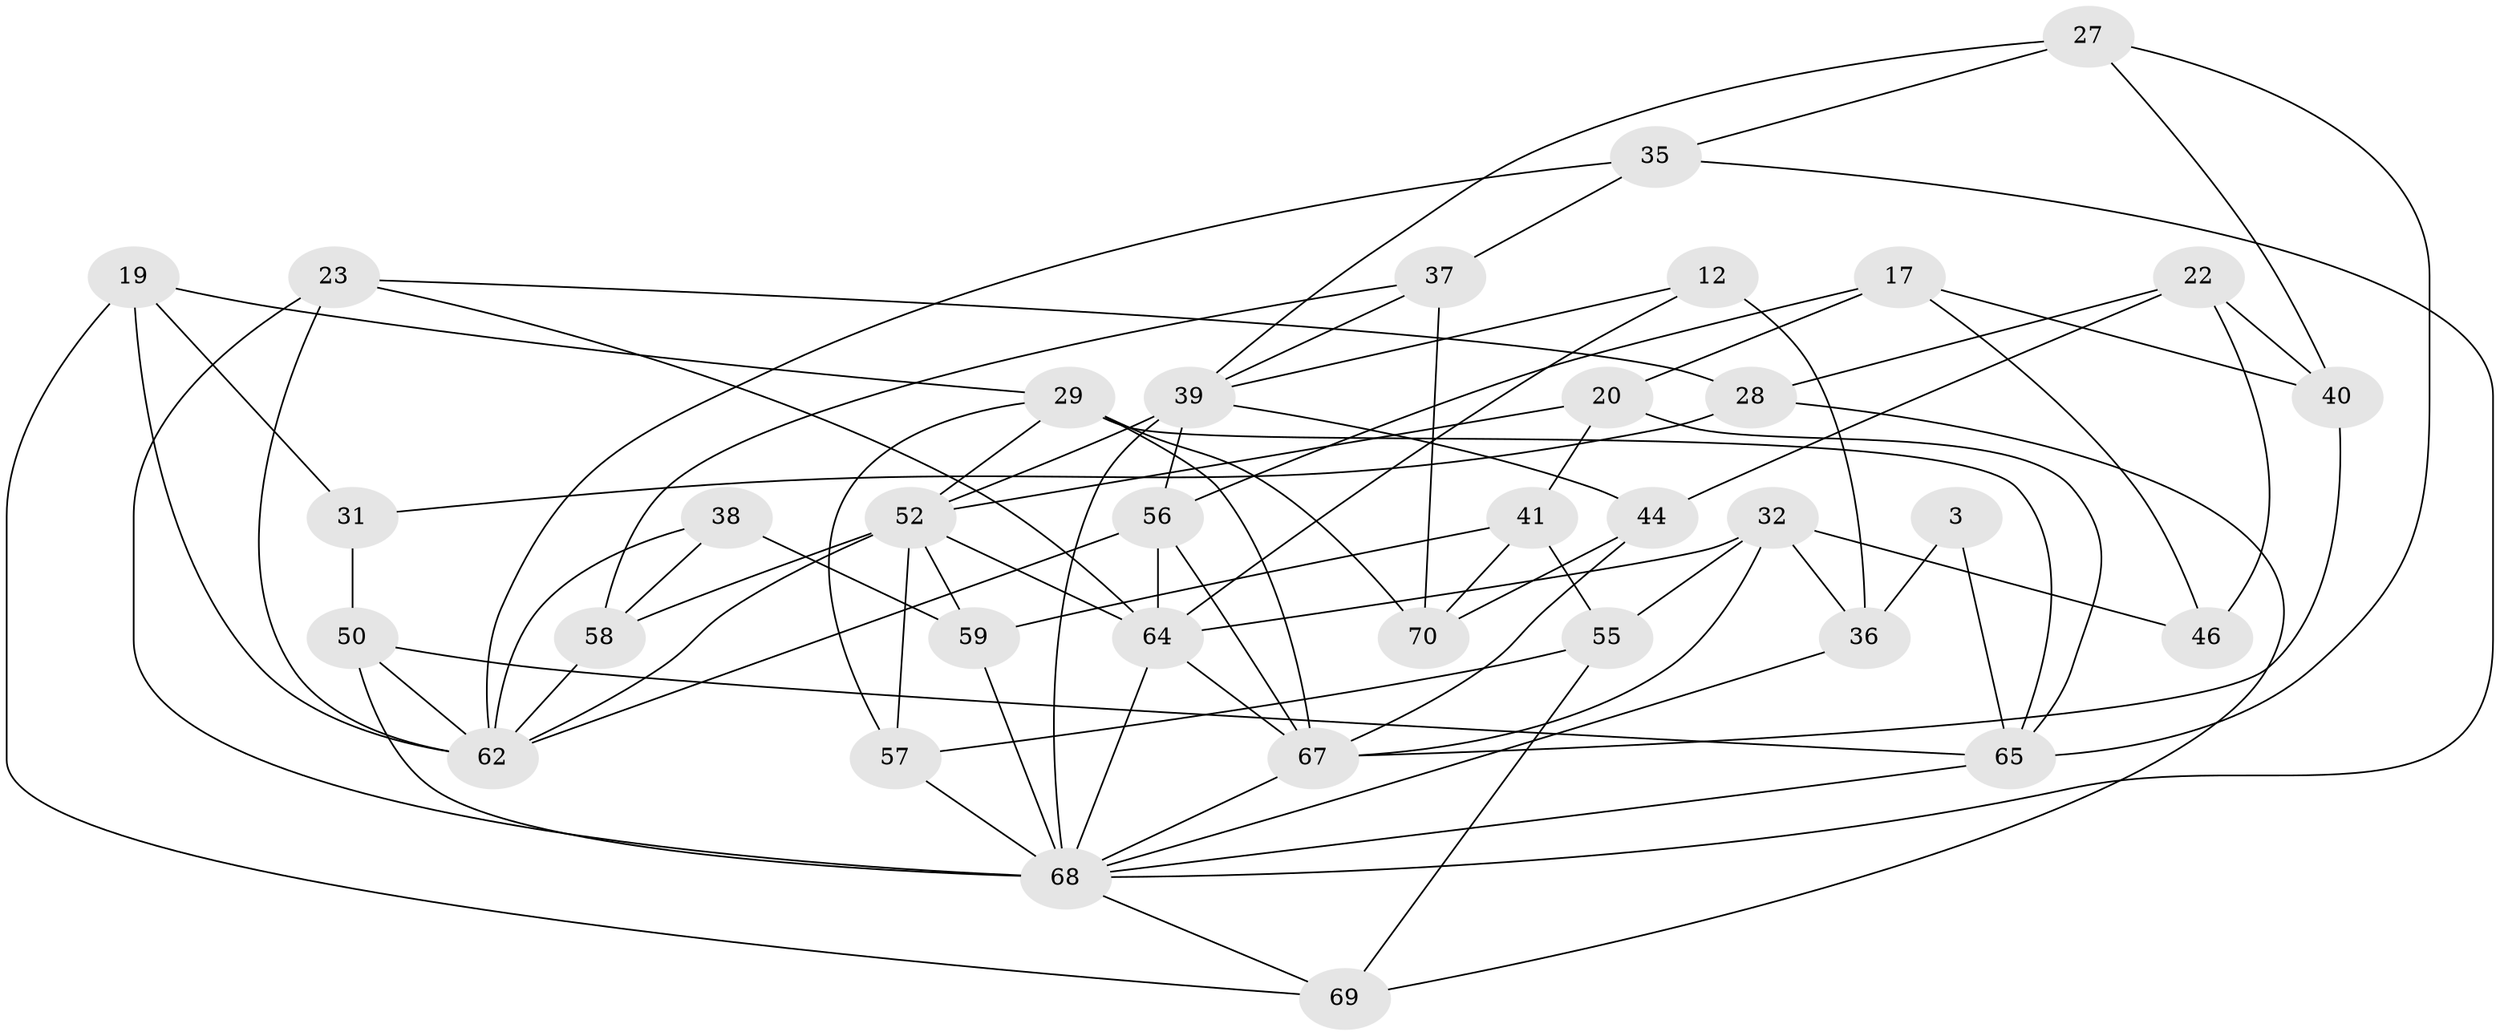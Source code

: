 // original degree distribution, {4: 1.0}
// Generated by graph-tools (version 1.1) at 2025/57/03/09/25 04:57:21]
// undirected, 35 vertices, 82 edges
graph export_dot {
graph [start="1"]
  node [color=gray90,style=filled];
  3;
  12;
  17;
  19;
  20;
  22;
  23 [super="+18"];
  27;
  28;
  29 [super="+10"];
  31;
  32 [super="+25"];
  35;
  36 [super="+33"];
  37;
  38;
  39 [super="+34"];
  40;
  41;
  44;
  46;
  50 [super="+30"];
  52 [super="+49"];
  55;
  56 [super="+2+43"];
  57 [super="+21"];
  58 [super="+15"];
  59;
  62 [super="+61+24"];
  64 [super="+4+42+51"];
  65 [super="+63+45"];
  67 [super="+66+54"];
  68 [super="+60+53"];
  69;
  70;
  3 -- 65 [weight=2];
  3 -- 36 [weight=2];
  12 -- 36 [weight=2];
  12 -- 64;
  12 -- 39;
  17 -- 46;
  17 -- 20;
  17 -- 40;
  17 -- 56;
  19 -- 69;
  19 -- 31;
  19 -- 29;
  19 -- 62;
  20 -- 41;
  20 -- 52;
  20 -- 65;
  22 -- 40;
  22 -- 46;
  22 -- 44;
  22 -- 28;
  23 -- 64 [weight=2];
  23 -- 28;
  23 -- 62;
  23 -- 68 [weight=2];
  27 -- 39;
  27 -- 35;
  27 -- 40;
  27 -- 65;
  28 -- 31;
  28 -- 69;
  29 -- 52 [weight=2];
  29 -- 65 [weight=2];
  29 -- 70;
  29 -- 57;
  29 -- 67 [weight=3];
  31 -- 50 [weight=2];
  32 -- 64;
  32 -- 46 [weight=2];
  32 -- 36;
  32 -- 55;
  32 -- 67;
  35 -- 37;
  35 -- 62;
  35 -- 68;
  36 -- 68;
  37 -- 58;
  37 -- 70;
  37 -- 39;
  38 -- 59;
  38 -- 58 [weight=2];
  38 -- 62;
  39 -- 68 [weight=3];
  39 -- 56 [weight=2];
  39 -- 44;
  39 -- 52;
  40 -- 67;
  41 -- 70;
  41 -- 59;
  41 -- 55;
  44 -- 70;
  44 -- 67;
  50 -- 65;
  50 -- 62 [weight=2];
  50 -- 68;
  52 -- 57 [weight=2];
  52 -- 64 [weight=2];
  52 -- 58 [weight=2];
  52 -- 59;
  52 -- 62;
  55 -- 57;
  55 -- 69;
  56 -- 64 [weight=2];
  56 -- 62 [weight=2];
  56 -- 67;
  57 -- 68 [weight=2];
  58 -- 62;
  59 -- 68;
  64 -- 67;
  64 -- 68;
  65 -- 68;
  67 -- 68 [weight=2];
  68 -- 69;
}
